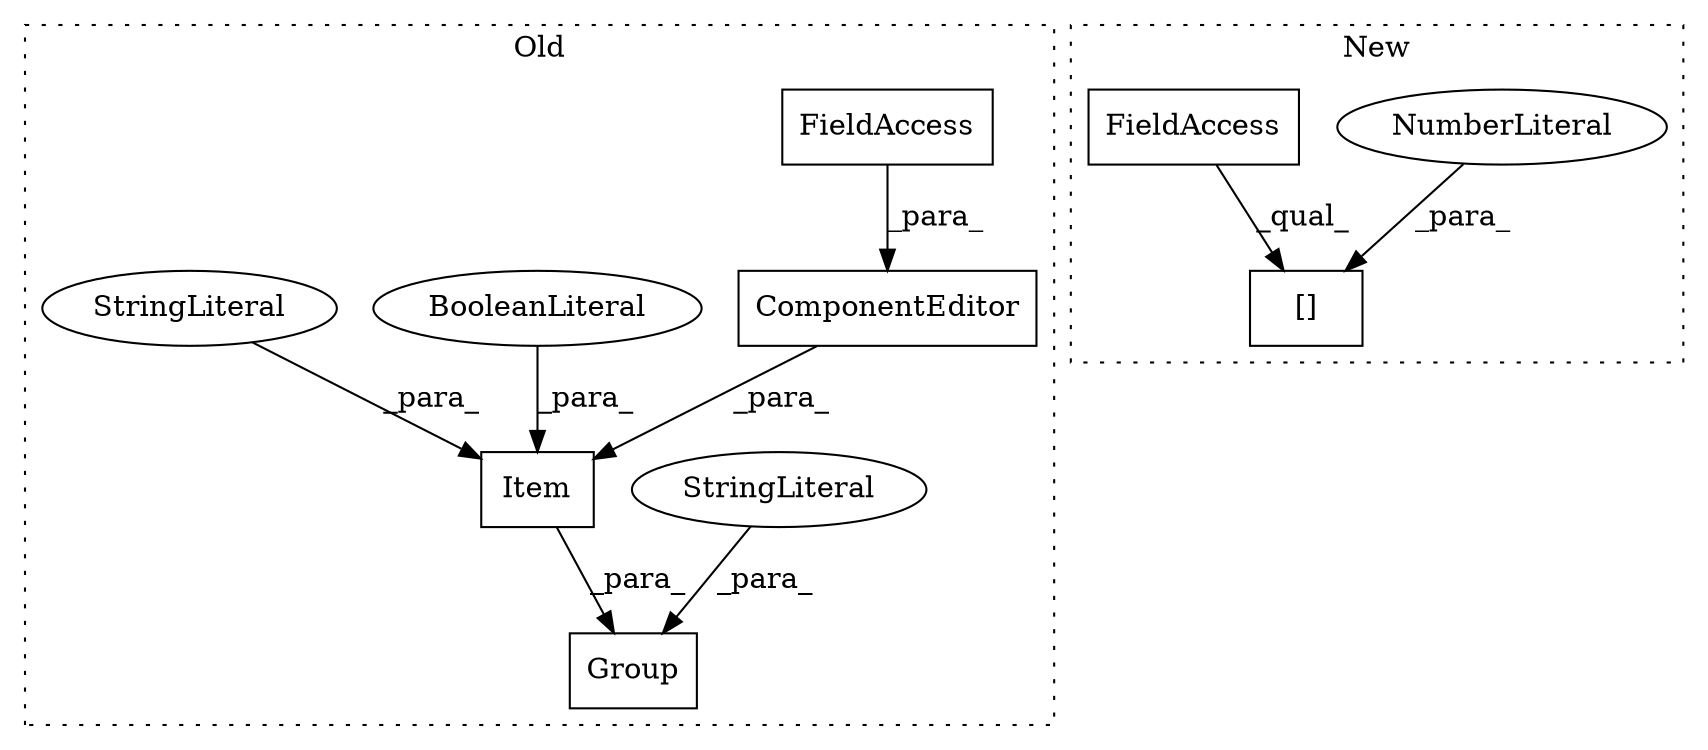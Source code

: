 digraph G {
subgraph cluster0 {
1 [label="ComponentEditor" a="32" s="2180,2209" l="16,1" shape="box"];
3 [label="Group" a="32" s="2162,2228" l="6,1" shape="box"];
4 [label="Item" a="32" s="2168,2216" l="5,1" shape="box"];
6 [label="FieldAccess" a="22" s="2196" l="4" shape="box"];
8 [label="BooleanLiteral" a="9" s="2211" l="5" shape="ellipse"];
9 [label="StringLiteral" a="45" s="2218" l="10" shape="ellipse"];
10 [label="StringLiteral" a="45" s="2173" l="6" shape="ellipse"];
label = "Old";
style="dotted";
}
subgraph cluster1 {
2 [label="[]" a="2" s="2150,2156" l="5,1" shape="box"];
5 [label="NumberLiteral" a="34" s="2155" l="1" shape="ellipse"];
7 [label="FieldAccess" a="22" s="2150" l="4" shape="box"];
label = "New";
style="dotted";
}
1 -> 4 [label="_para_"];
4 -> 3 [label="_para_"];
5 -> 2 [label="_para_"];
6 -> 1 [label="_para_"];
7 -> 2 [label="_qual_"];
8 -> 4 [label="_para_"];
9 -> 3 [label="_para_"];
10 -> 4 [label="_para_"];
}